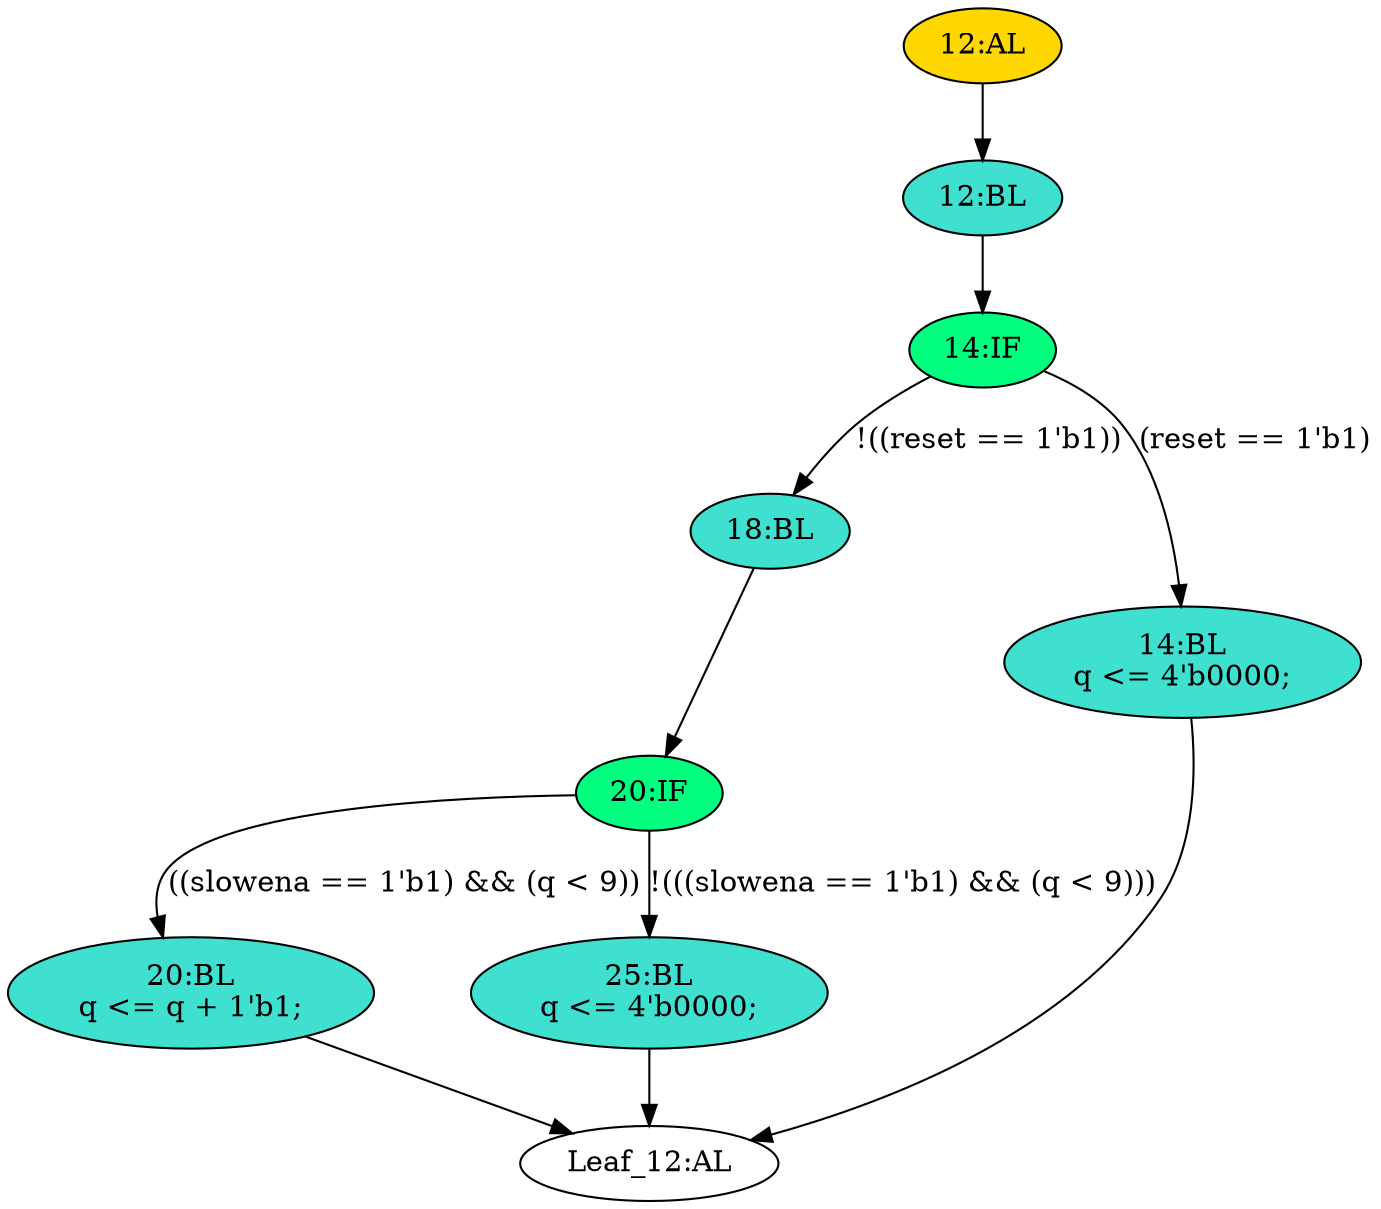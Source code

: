 strict digraph "" {
	node [label="\N"];
	"18:BL"	[ast="<pyverilog.vparser.ast.Block object at 0x7fa33afa6ed0>",
		fillcolor=turquoise,
		label="18:BL",
		statements="[]",
		style=filled,
		typ=Block];
	"20:IF"	[ast="<pyverilog.vparser.ast.IfStatement object at 0x7fa33afa65d0>",
		fillcolor=springgreen,
		label="20:IF",
		statements="[]",
		style=filled,
		typ=IfStatement];
	"18:BL" -> "20:IF"	[cond="[]",
		lineno=None];
	"14:BL"	[ast="<pyverilog.vparser.ast.Block object at 0x7fa33afa6e10>",
		fillcolor=turquoise,
		label="14:BL
q <= 4'b0000;",
		statements="[<pyverilog.vparser.ast.NonblockingSubstitution object at 0x7fa33afa6cd0>]",
		style=filled,
		typ=Block];
	"Leaf_12:AL"	[def_var="['q']",
		label="Leaf_12:AL"];
	"14:BL" -> "Leaf_12:AL"	[cond="[]",
		lineno=None];
	"20:BL"	[ast="<pyverilog.vparser.ast.Block object at 0x7fa33afa6910>",
		fillcolor=turquoise,
		label="20:BL
q <= q + 1'b1;",
		statements="[<pyverilog.vparser.ast.NonblockingSubstitution object at 0x7fa33afa6950>]",
		style=filled,
		typ=Block];
	"20:BL" -> "Leaf_12:AL"	[cond="[]",
		lineno=None];
	"14:IF"	[ast="<pyverilog.vparser.ast.IfStatement object at 0x7fa33afa6e90>",
		fillcolor=springgreen,
		label="14:IF",
		statements="[]",
		style=filled,
		typ=IfStatement];
	"14:IF" -> "18:BL"	[cond="['reset']",
		label="!((reset == 1'b1))",
		lineno=14];
	"14:IF" -> "14:BL"	[cond="['reset']",
		label="(reset == 1'b1)",
		lineno=14];
	"20:IF" -> "20:BL"	[cond="['slowena', 'q']",
		label="((slowena == 1'b1) && (q < 9))",
		lineno=20];
	"25:BL"	[ast="<pyverilog.vparser.ast.Block object at 0x7fa33afa6710>",
		fillcolor=turquoise,
		label="25:BL
q <= 4'b0000;",
		statements="[<pyverilog.vparser.ast.NonblockingSubstitution object at 0x7fa33afa6750>]",
		style=filled,
		typ=Block];
	"20:IF" -> "25:BL"	[cond="['slowena', 'q']",
		label="!(((slowena == 1'b1) && (q < 9)))",
		lineno=20];
	"12:BL"	[ast="<pyverilog.vparser.ast.Block object at 0x7fa33af92050>",
		fillcolor=turquoise,
		label="12:BL",
		statements="[]",
		style=filled,
		typ=Block];
	"12:BL" -> "14:IF"	[cond="[]",
		lineno=None];
	"12:AL"	[ast="<pyverilog.vparser.ast.Always object at 0x7fa33af920d0>",
		clk_sens=True,
		fillcolor=gold,
		label="12:AL",
		sens="['clk']",
		statements="[]",
		style=filled,
		typ=Always,
		use_var="['reset', 'q', 'slowena']"];
	"12:AL" -> "12:BL"	[cond="[]",
		lineno=None];
	"25:BL" -> "Leaf_12:AL"	[cond="[]",
		lineno=None];
}
